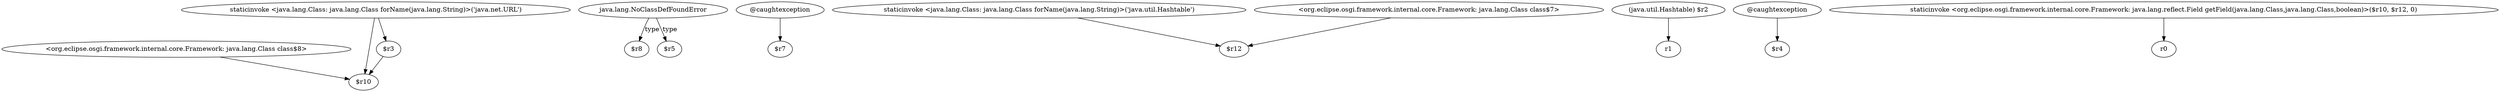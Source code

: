 digraph g {
0[label="<org.eclipse.osgi.framework.internal.core.Framework: java.lang.Class class$8>"]
1[label="$r10"]
0->1[label=""]
2[label="staticinvoke <java.lang.Class: java.lang.Class forName(java.lang.String)>('java.net.URL')"]
2->1[label=""]
3[label="java.lang.NoClassDefFoundError"]
4[label="$r8"]
3->4[label="type"]
5[label="$r5"]
3->5[label="type"]
6[label="$r3"]
2->6[label=""]
7[label="@caughtexception"]
8[label="$r7"]
7->8[label=""]
9[label="staticinvoke <java.lang.Class: java.lang.Class forName(java.lang.String)>('java.util.Hashtable')"]
10[label="$r12"]
9->10[label=""]
11[label="<org.eclipse.osgi.framework.internal.core.Framework: java.lang.Class class$7>"]
11->10[label=""]
12[label="(java.util.Hashtable) $r2"]
13[label="r1"]
12->13[label=""]
14[label="@caughtexception"]
15[label="$r4"]
14->15[label=""]
16[label="staticinvoke <org.eclipse.osgi.framework.internal.core.Framework: java.lang.reflect.Field getField(java.lang.Class,java.lang.Class,boolean)>($r10, $r12, 0)"]
17[label="r0"]
16->17[label=""]
6->1[label=""]
}